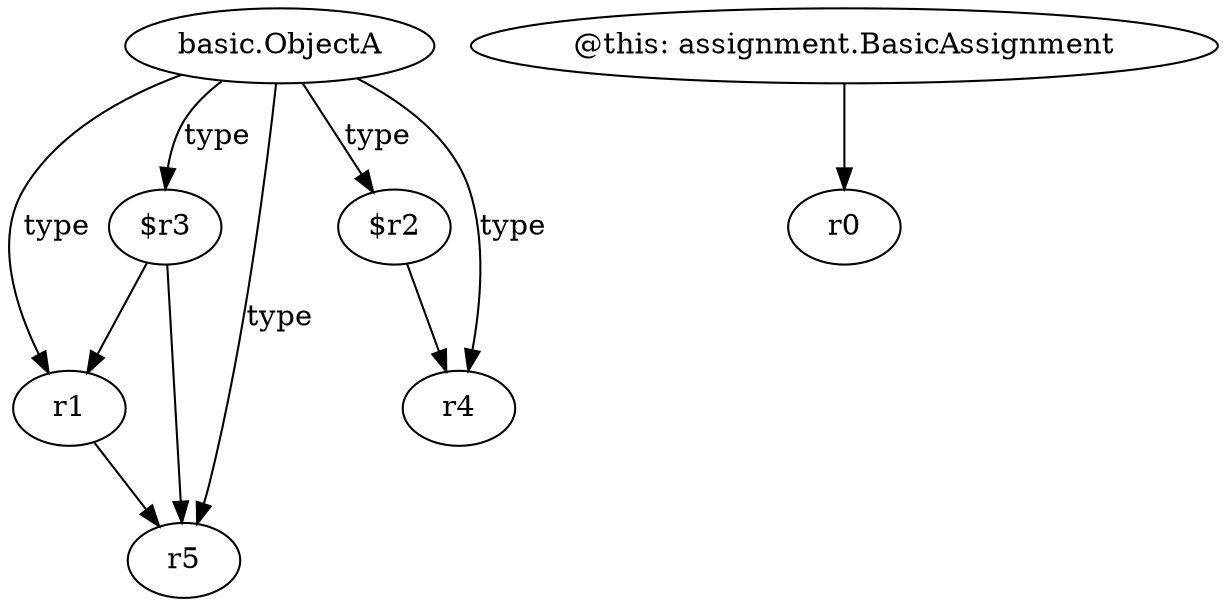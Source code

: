 digraph g {
0[label="basic.ObjectA"]
1[label="r1"]
0->1[label="type"]
2[label="r5"]
1->2[label=""]
0->2[label="type"]
3[label="@this: assignment.BasicAssignment"]
4[label="r0"]
3->4[label=""]
5[label="$r3"]
5->1[label=""]
0->5[label="type"]
6[label="$r2"]
0->6[label="type"]
7[label="r4"]
6->7[label=""]
0->7[label="type"]
5->2[label=""]
}